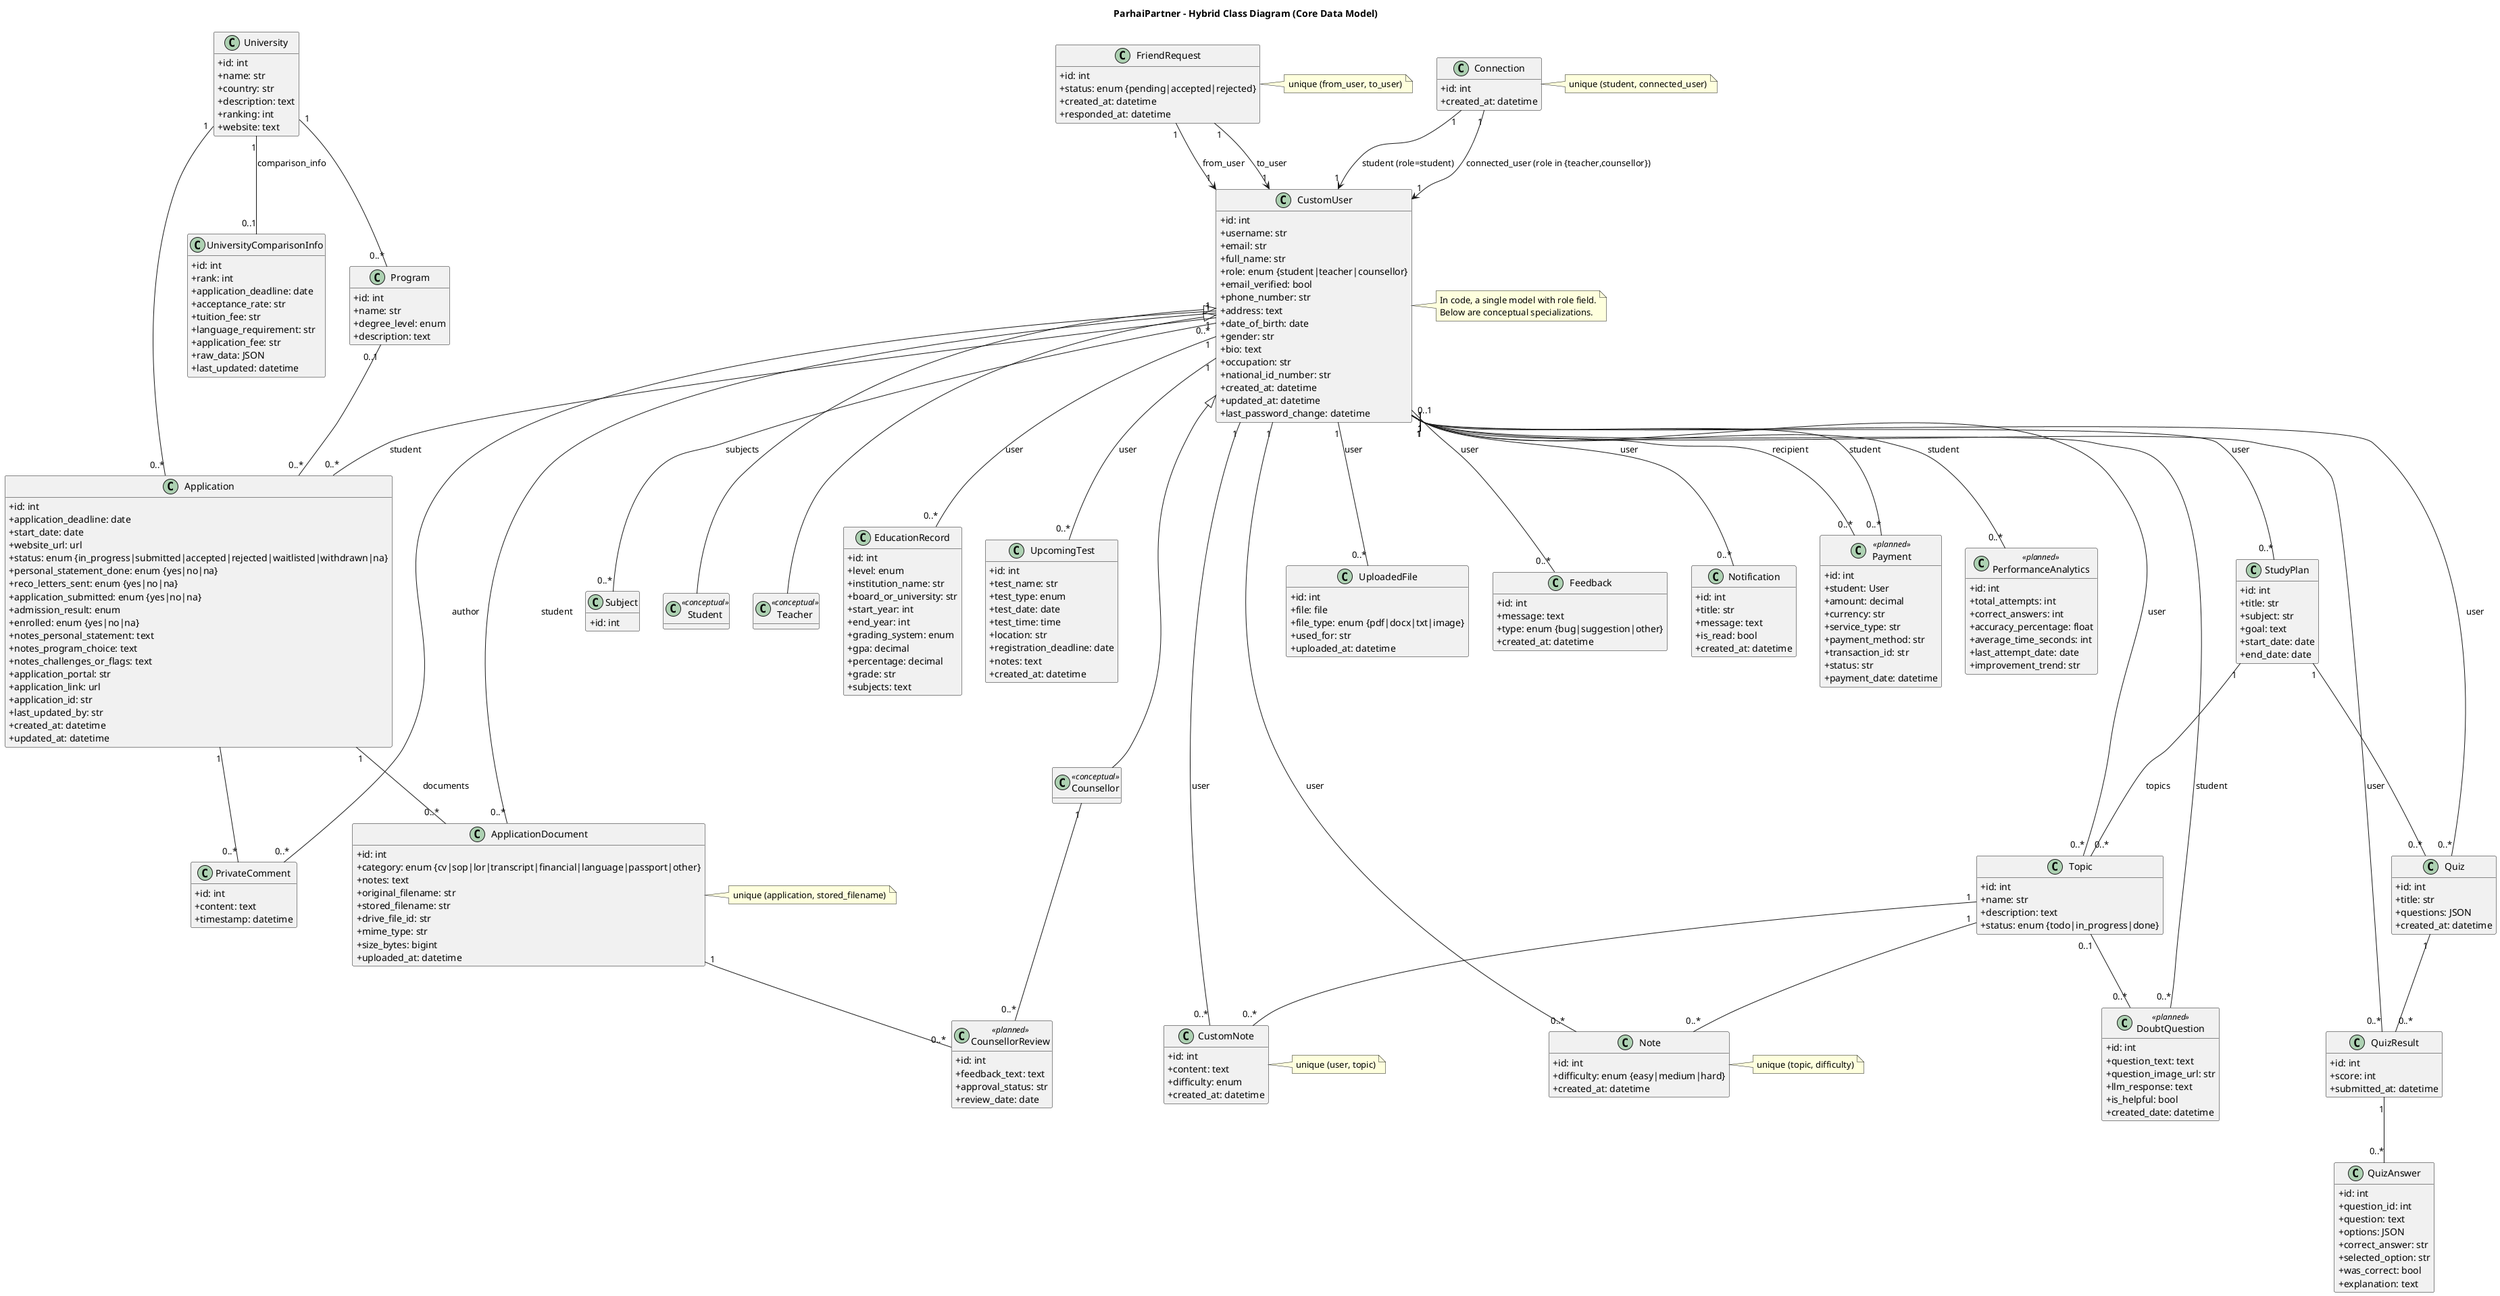 @startuml
title ParhaiPartner - Hybrid Class Diagram (Core Data Model)

skinparam classAttributeIconSize 0
hide methods

' =========================
' Users and Roles (Hybrid)
' =========================
class CustomUser {
  +id: int
  +username: str
  +email: str
  +full_name: str
  +role: enum {student|teacher|counsellor}
  +email_verified: bool
  +phone_number: str
  +address: text
  +date_of_birth: date
  +gender: str
  +bio: text
  +occupation: str
  +national_id_number: str
  +created_at: datetime
  +updated_at: datetime
  +last_password_change: datetime
}

class Subject {
  +id: int
  +name: str (unique)
}

CustomUser "0..*" -- "0..*" Subject : subjects
note right of CustomUser
In code, a single model with role field.
Below are conceptual specializations.
end note

class Student <<conceptual>> {
  ' conceptual specialization of CustomUser
}
class Teacher <<conceptual>> {
  ' conceptual specialization of CustomUser
}
class Counsellor <<conceptual>> {
  ' conceptual specialization of CustomUser
}

Student -up-|> CustomUser
Teacher -up-|> CustomUser
Counsellor -up-|> CustomUser

' =========================
' Social/Connections
' =========================
class FriendRequest {
  +id: int
  +status: enum {pending|accepted|rejected}
  +created_at: datetime
  +responded_at: datetime
}
FriendRequest "1" --> "1" CustomUser : from_user
FriendRequest "1" --> "1" CustomUser : to_user
note right of FriendRequest
unique (from_user, to_user)
end note

class Connection {
  +id: int
  +created_at: datetime
}
Connection "1" --> "1" CustomUser : student (role=student)
Connection "1" --> "1" CustomUser : connected_user (role in {teacher,counsellor})
note right of Connection
unique (student, connected_user)
end note

' =========================
' Education Background
' =========================
class EducationRecord {
  +id: int
  +level: enum
  +institution_name: str
  +board_or_university: str
  +start_year: int
  +end_year: int
  +grading_system: enum
  +gpa: decimal
  +percentage: decimal
  +grade: str
  +subjects: text
}
CustomUser "1" -- "0..*" EducationRecord : user

' =========================
' Upcoming Tests / Study Plans / Topics
' =========================
class UpcomingTest {
  +id: int
  +test_name: str
  +test_type: enum
  +test_date: date
  +test_time: time
  +location: str
  +registration_deadline: date
  +notes: text
  +created_at: datetime
}
CustomUser "1" -- "0..*" UpcomingTest : user

class StudyPlan {
  +id: int
  +title: str
  +subject: str
  +goal: text
  +start_date: date
  +end_date: date
}
CustomUser "1" -- "0..*" StudyPlan : user

class Topic {
  +id: int
  +name: str
  +description: text
  +status: enum {todo|in_progress|done}
}
CustomUser "1" -- "0..*" Topic : user
StudyPlan "1" -- "0..*" Topic : topics

' =========================
' Notes
' =========================
class Note {
  +id: int
  +content: text (markdown)
  +difficulty: enum {easy|medium|hard}
  +created_at: datetime
}
Topic "1" -- "0..*" Note
CustomUser "1" -- "0..*" Note : user
note right of Note
unique (topic, difficulty)
end note

class CustomNote {
  +id: int
  +content: text
  +difficulty: enum
  +created_at: datetime
}
CustomUser "1" -- "0..*" CustomNote : user
Topic "1" -- "0..*" CustomNote
note right of CustomNote
unique (user, topic)
end note

' =========================
' Quizzes
' =========================
class Quiz {
  +id: int
  +title: str
  +questions: JSON
  +created_at: datetime
}
StudyPlan "1" -- "0..*" Quiz
CustomUser "1" -- "0..*" Quiz : user

class QuizResult {
  +id: int
  +score: int
  +submitted_at: datetime
}
Quiz "1" -- "0..*" QuizResult
CustomUser "1" -- "0..*" QuizResult : user

class QuizAnswer {
  +id: int
  +question_id: int
  +question: text
  +options: JSON
  +correct_answer: str
  +selected_option: str
  +was_correct: bool
  +explanation: text
}
QuizResult "1" -- "0..*" QuizAnswer

' =========================
' Universities / Applications
' =========================
class University {
  +id: int
  +name: str
  +country: str
  +description: text
  +ranking: int
  +website: text
}
class Program {
  +id: int
  +name: str
  +degree_level: enum
  +description: text
}
University "1" -- "0..*" Program

class Application {
  +id: int
  +application_deadline: date
  +start_date: date
  +website_url: url
  +status: enum {in_progress|submitted|accepted|rejected|waitlisted|withdrawn|na}
  +personal_statement_done: enum {yes|no|na}
  +reco_letters_sent: enum {yes|no|na}
  +application_submitted: enum {yes|no|na}
  +admission_result: enum
  +enrolled: enum {yes|no|na}
  +notes_personal_statement: text
  +notes_program_choice: text
  +notes_challenges_or_flags: text
  +application_portal: str
  +application_link: url
  +application_id: str
  +last_updated_by: str
  +created_at: datetime
  +updated_at: datetime
}
CustomUser "1" -- "0..*" Application : student
University "1" -- "0..*" Application
Program "0..1" -- "0..*" Application

class ApplicationDocument {
  +id: int
  +category: enum {cv|sop|lor|transcript|financial|language|passport|other}
  +notes: text
  +original_filename: str
  +stored_filename: str
  +drive_file_id: str
  +mime_type: str
  +size_bytes: bigint
  +uploaded_at: datetime
}
CustomUser "1" -- "0..*" ApplicationDocument : student
Application "1" -- "0..*" ApplicationDocument : documents
note right of ApplicationDocument
unique (application, stored_filename)
end note

class UniversityComparisonInfo {
  +id: int
  +rank: int
  +application_deadline: date
  +acceptance_rate: str
  +tuition_fee: str
  +language_requirement: str
  +application_fee: str
  +raw_data: JSON
  +last_updated: datetime
}
University "1" -- "0..1" UniversityComparisonInfo : comparison_info

' =========================
' Collaboration / Misc
' =========================
class PrivateComment {
  +id: int
  +content: text
  +timestamp: datetime
}
Application "1" -- "0..*" PrivateComment
CustomUser "1" -- "0..*" PrivateComment : author

class UploadedFile {
  +id: int
  +file: file
  +file_type: enum {pdf|docx|txt|image}
  +used_for: str
  +uploaded_at: datetime
}
CustomUser "1" -- "0..*" UploadedFile : user

class Feedback {
  +id: int
  +message: text
  +type: enum {bug|suggestion|other}
  +created_at: datetime
}
CustomUser "0..1" -- "0..*" Feedback : user

class Notification {
  +id: int
  +title: str
  +message: text
  +is_read: bool
  +created_at: datetime
}
CustomUser "1" -- "0..*" Notification : user

' =========================
' Planned/Domain Entities (not yet in code)
' =========================
class Payment <<planned>> {
  +id: int
  +student: User
  +recipient: User (teacher/counsellor)
  +amount: decimal
  +currency: str
  +service_type: str
  +payment_method: str
  +transaction_id: str
  +status: str
  +payment_date: datetime
}
CustomUser "1" -- "0..*" Payment : student
CustomUser "1" -- "0..*" Payment : recipient

class PerformanceAnalytics <<planned>> {
  +id: int
  +total_attempts: int
  +correct_answers: int
  +accuracy_percentage: float
  +average_time_seconds: int
  +last_attempt_date: date
  +improvement_trend: str
}
CustomUser "1" -- "0..*" PerformanceAnalytics : student
' optional links
' StudyPlan/Subject/Topic could be referenced

class DoubtQuestion <<planned>> {
  +id: int
  +question_text: text
  +question_image_url: str
  +llm_response: text
  +is_helpful: bool
  +created_date: datetime
}
CustomUser "1" -- "0..*" DoubtQuestion : student
Topic "0..1" -- "0..*" DoubtQuestion

class CounsellorReview <<planned>> {
  +id: int
  +feedback_text: text
  +approval_status: str
  +review_date: date
}
Counsellor "1" -- "0..*" CounsellorReview
ApplicationDocument "1" -- "0..*" CounsellorReview

@enduml